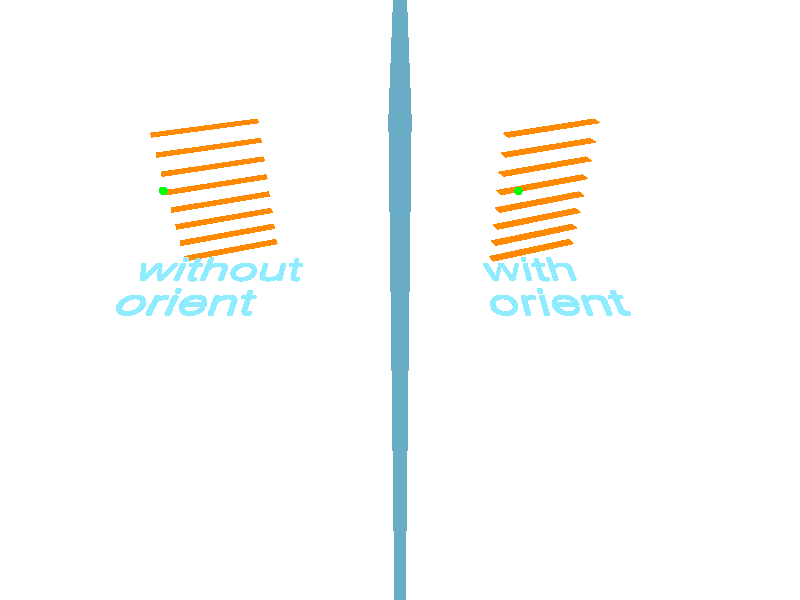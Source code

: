 // Persistence Of Vision raytracer version 3.5 sample file.
//
//Demonstration of the area_light "orient" keyword
//
// -w320 -h240
// -w800 -h600 +a0.3

#include "colors.inc"

camera {location <50,42,0> direction z*1 look_at <0,2,0>}

//lights
light_source {<0,15,8+3> White*1.5
              area_light x*1.5,z*1.5,4,4 jitter adaptive 2 
              circular
              orient //that's here !
              }

light_source {<0,15,8-30> White*1.5
              area_light x*1.5,z*1.5,4,4 jitter adaptive 2
              }

//objects
#declare With =
union {
 text {ttf "cyrvetic","orient",.05,0}
 text {ttf "cyrvetic","with",.05,0 translate y*1}
 pigment {SteelBlue*2}
 rotate <90,-90,0>
 scale 5
 }

#declare Without =
union {
 text {ttf "cyrvetic","orient",.05,0}
 text {ttf "cyrvetic","without",.05,0 translate y*1}
 pigment {SteelBlue*2}
 rotate <90,-90,0>
 scale 5
 }

#declare Object_4 =
union {
 #declare I=0;
 #while (I < 15)
  box {<0,0,0>,<1,.1,10> translate <-4,I,0>}
 #declare I=I+2;
 #end
rotate y*-20
pigment {OrangeRed}
}

object {With translate <10,8.5,5+3>}
object {Without translate <10,8.5,5-30>}
object {Object_4 translate <0,5,8-30>}
object {Object_4 translate <0,5,8+3>}

//markers to show where the light_sources are
sphere {<0,15,8+3>,.4 pigment {Green*2} finish {diffuse 0 ambient 1} no_shadow}
sphere {<0,15,8-30>,.4 pigment {Green*2} finish {diffuse 0 ambient 1} no_shadow}

//fill light
light_source {<100,150,10> White*.5 shadowless}

//context
fog {distance 200 Wheat*.5}
plane {y,0 pigment {rgb <.9,.9,1>*1.2}}
plane {x,-10 pigment {rgb <.9,.9,1>*1.2}}
box {<45,0,-.1>,<-150,40,.1> pigment {SteelBlue}}
